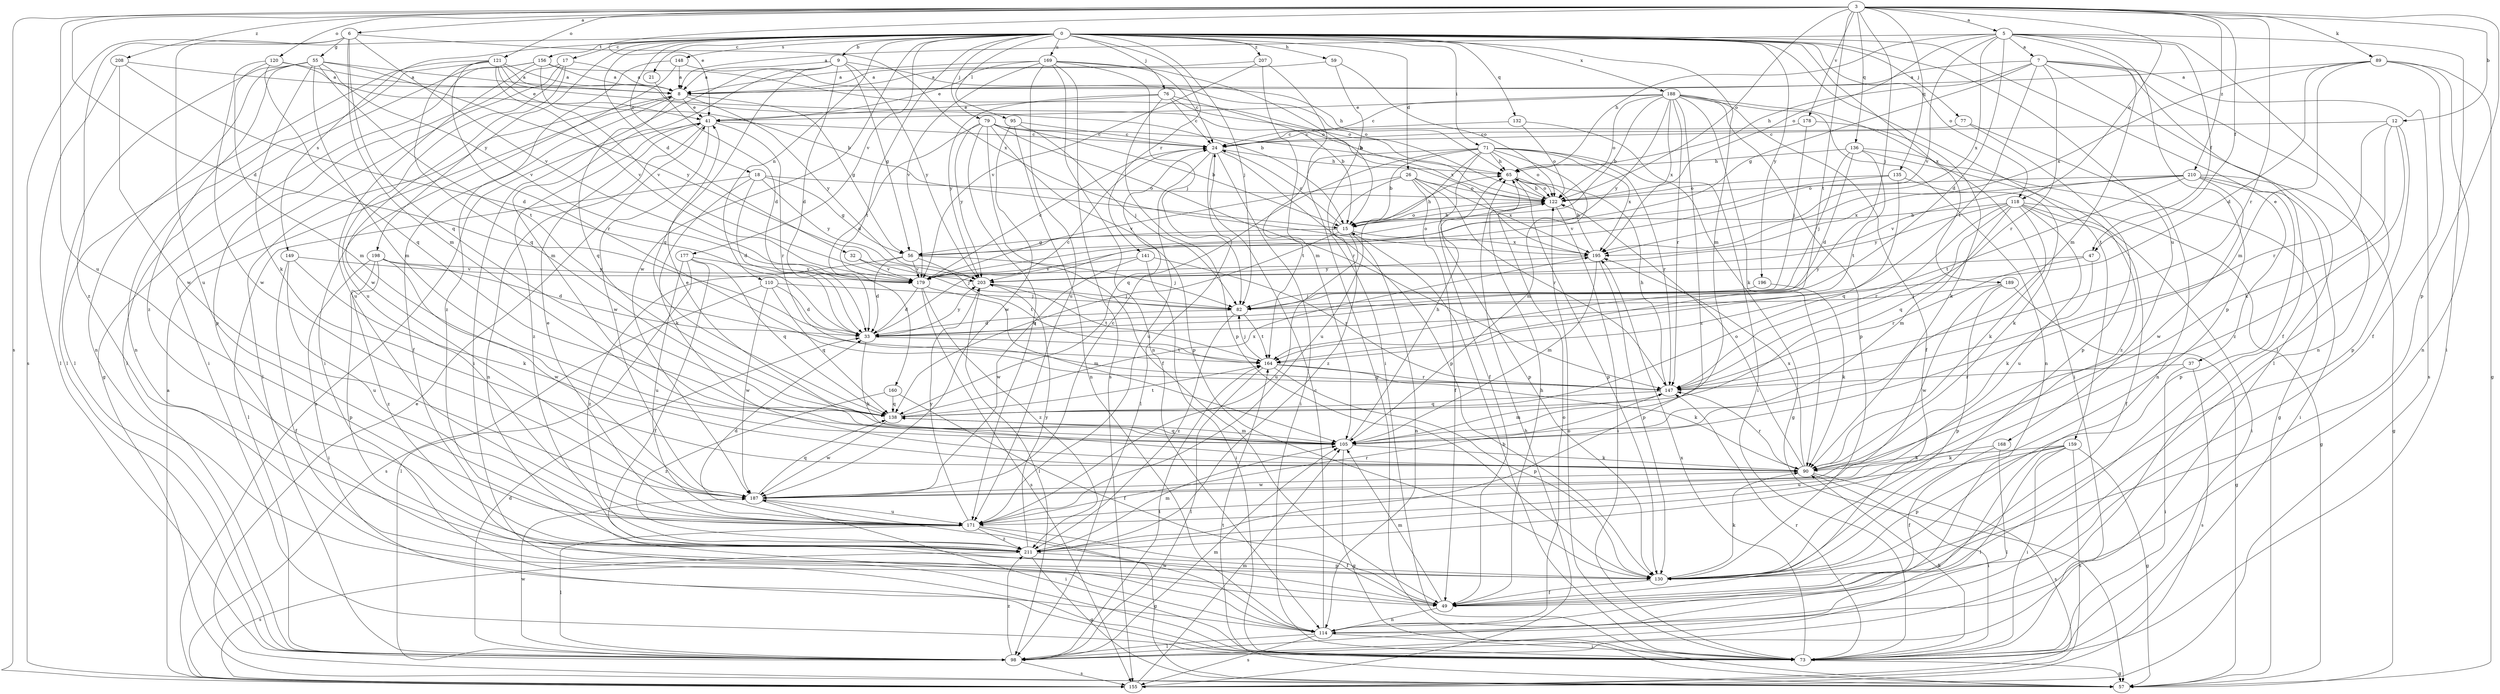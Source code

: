strict digraph  {
0;
3;
5;
6;
7;
8;
9;
12;
15;
17;
18;
21;
24;
26;
32;
33;
37;
41;
47;
49;
55;
56;
57;
59;
65;
71;
73;
76;
77;
79;
82;
89;
90;
95;
98;
105;
110;
114;
118;
120;
121;
122;
130;
132;
135;
136;
138;
141;
147;
148;
149;
155;
156;
159;
160;
164;
168;
169;
171;
177;
178;
179;
187;
188;
189;
195;
196;
198;
203;
207;
208;
210;
211;
0 -> 9  [label=b];
0 -> 17  [label=c];
0 -> 18  [label=c];
0 -> 21  [label=c];
0 -> 26  [label=d];
0 -> 32  [label=d];
0 -> 37  [label=e];
0 -> 59  [label=h];
0 -> 71  [label=i];
0 -> 76  [label=j];
0 -> 77  [label=j];
0 -> 79  [label=j];
0 -> 82  [label=j];
0 -> 95  [label=l];
0 -> 105  [label=m];
0 -> 110  [label=n];
0 -> 118  [label=o];
0 -> 132  [label=q];
0 -> 141  [label=r];
0 -> 148  [label=s];
0 -> 149  [label=s];
0 -> 156  [label=t];
0 -> 159  [label=t];
0 -> 160  [label=t];
0 -> 168  [label=u];
0 -> 169  [label=u];
0 -> 171  [label=u];
0 -> 177  [label=v];
0 -> 187  [label=w];
0 -> 188  [label=x];
0 -> 189  [label=x];
0 -> 196  [label=y];
0 -> 198  [label=y];
0 -> 207  [label=z];
3 -> 5  [label=a];
3 -> 6  [label=a];
3 -> 12  [label=b];
3 -> 33  [label=d];
3 -> 41  [label=e];
3 -> 47  [label=f];
3 -> 82  [label=j];
3 -> 89  [label=k];
3 -> 118  [label=o];
3 -> 120  [label=o];
3 -> 121  [label=o];
3 -> 122  [label=o];
3 -> 130  [label=p];
3 -> 135  [label=q];
3 -> 136  [label=q];
3 -> 147  [label=r];
3 -> 155  [label=s];
3 -> 164  [label=t];
3 -> 171  [label=u];
3 -> 178  [label=v];
3 -> 208  [label=z];
3 -> 210  [label=z];
5 -> 7  [label=a];
5 -> 8  [label=a];
5 -> 33  [label=d];
5 -> 47  [label=f];
5 -> 65  [label=h];
5 -> 73  [label=i];
5 -> 98  [label=l];
5 -> 105  [label=m];
5 -> 122  [label=o];
5 -> 130  [label=p];
5 -> 179  [label=v];
5 -> 195  [label=x];
6 -> 55  [label=g];
6 -> 105  [label=m];
6 -> 138  [label=q];
6 -> 155  [label=s];
6 -> 179  [label=v];
6 -> 195  [label=x];
6 -> 211  [label=z];
7 -> 8  [label=a];
7 -> 49  [label=f];
7 -> 56  [label=g];
7 -> 65  [label=h];
7 -> 98  [label=l];
7 -> 114  [label=n];
7 -> 147  [label=r];
7 -> 155  [label=s];
7 -> 164  [label=t];
8 -> 41  [label=e];
8 -> 49  [label=f];
8 -> 56  [label=g];
8 -> 98  [label=l];
8 -> 138  [label=q];
8 -> 203  [label=y];
9 -> 8  [label=a];
9 -> 33  [label=d];
9 -> 56  [label=g];
9 -> 65  [label=h];
9 -> 73  [label=i];
9 -> 105  [label=m];
9 -> 138  [label=q];
9 -> 203  [label=y];
12 -> 24  [label=c];
12 -> 90  [label=k];
12 -> 130  [label=p];
12 -> 147  [label=r];
12 -> 211  [label=z];
15 -> 24  [label=c];
15 -> 56  [label=g];
15 -> 65  [label=h];
15 -> 114  [label=n];
15 -> 122  [label=o];
15 -> 138  [label=q];
15 -> 171  [label=u];
15 -> 195  [label=x];
17 -> 8  [label=a];
17 -> 73  [label=i];
17 -> 130  [label=p];
17 -> 171  [label=u];
17 -> 187  [label=w];
18 -> 33  [label=d];
18 -> 56  [label=g];
18 -> 90  [label=k];
18 -> 98  [label=l];
18 -> 122  [label=o];
18 -> 203  [label=y];
21 -> 33  [label=d];
24 -> 65  [label=h];
24 -> 73  [label=i];
24 -> 98  [label=l];
24 -> 130  [label=p];
24 -> 171  [label=u];
26 -> 49  [label=f];
26 -> 122  [label=o];
26 -> 130  [label=p];
26 -> 147  [label=r];
26 -> 179  [label=v];
26 -> 195  [label=x];
26 -> 211  [label=z];
32 -> 82  [label=j];
32 -> 179  [label=v];
33 -> 24  [label=c];
33 -> 90  [label=k];
33 -> 164  [label=t];
33 -> 203  [label=y];
37 -> 73  [label=i];
37 -> 147  [label=r];
37 -> 155  [label=s];
41 -> 24  [label=c];
41 -> 114  [label=n];
41 -> 147  [label=r];
41 -> 155  [label=s];
41 -> 187  [label=w];
41 -> 211  [label=z];
47 -> 90  [label=k];
47 -> 147  [label=r];
47 -> 203  [label=y];
49 -> 65  [label=h];
49 -> 105  [label=m];
49 -> 114  [label=n];
55 -> 8  [label=a];
55 -> 90  [label=k];
55 -> 98  [label=l];
55 -> 105  [label=m];
55 -> 114  [label=n];
55 -> 164  [label=t];
55 -> 179  [label=v];
55 -> 203  [label=y];
55 -> 211  [label=z];
56 -> 33  [label=d];
56 -> 82  [label=j];
56 -> 122  [label=o];
56 -> 164  [label=t];
56 -> 179  [label=v];
56 -> 211  [label=z];
57 -> 41  [label=e];
57 -> 164  [label=t];
59 -> 8  [label=a];
59 -> 73  [label=i];
59 -> 122  [label=o];
65 -> 122  [label=o];
65 -> 130  [label=p];
71 -> 15  [label=b];
71 -> 49  [label=f];
71 -> 57  [label=g];
71 -> 65  [label=h];
71 -> 105  [label=m];
71 -> 122  [label=o];
71 -> 138  [label=q];
71 -> 147  [label=r];
71 -> 164  [label=t];
71 -> 171  [label=u];
71 -> 195  [label=x];
73 -> 15  [label=b];
73 -> 57  [label=g];
73 -> 90  [label=k];
73 -> 122  [label=o];
73 -> 147  [label=r];
73 -> 195  [label=x];
76 -> 15  [label=b];
76 -> 24  [label=c];
76 -> 41  [label=e];
76 -> 130  [label=p];
76 -> 195  [label=x];
76 -> 203  [label=y];
77 -> 24  [label=c];
77 -> 114  [label=n];
77 -> 130  [label=p];
79 -> 15  [label=b];
79 -> 24  [label=c];
79 -> 33  [label=d];
79 -> 49  [label=f];
79 -> 65  [label=h];
79 -> 130  [label=p];
79 -> 147  [label=r];
79 -> 171  [label=u];
79 -> 203  [label=y];
82 -> 33  [label=d];
82 -> 164  [label=t];
82 -> 211  [label=z];
89 -> 8  [label=a];
89 -> 33  [label=d];
89 -> 49  [label=f];
89 -> 57  [label=g];
89 -> 105  [label=m];
89 -> 114  [label=n];
89 -> 195  [label=x];
90 -> 73  [label=i];
90 -> 122  [label=o];
90 -> 147  [label=r];
90 -> 155  [label=s];
90 -> 187  [label=w];
90 -> 195  [label=x];
95 -> 24  [label=c];
95 -> 82  [label=j];
95 -> 114  [label=n];
95 -> 187  [label=w];
98 -> 33  [label=d];
98 -> 105  [label=m];
98 -> 155  [label=s];
98 -> 164  [label=t];
98 -> 187  [label=w];
98 -> 211  [label=z];
105 -> 41  [label=e];
105 -> 57  [label=g];
105 -> 65  [label=h];
105 -> 90  [label=k];
105 -> 138  [label=q];
110 -> 33  [label=d];
110 -> 82  [label=j];
110 -> 98  [label=l];
110 -> 138  [label=q];
110 -> 187  [label=w];
114 -> 24  [label=c];
114 -> 73  [label=i];
114 -> 98  [label=l];
114 -> 122  [label=o];
114 -> 155  [label=s];
114 -> 187  [label=w];
118 -> 15  [label=b];
118 -> 49  [label=f];
118 -> 57  [label=g];
118 -> 73  [label=i];
118 -> 90  [label=k];
118 -> 105  [label=m];
118 -> 138  [label=q];
118 -> 147  [label=r];
118 -> 171  [label=u];
118 -> 203  [label=y];
120 -> 8  [label=a];
120 -> 15  [label=b];
120 -> 105  [label=m];
120 -> 138  [label=q];
120 -> 187  [label=w];
121 -> 8  [label=a];
121 -> 15  [label=b];
121 -> 41  [label=e];
121 -> 98  [label=l];
121 -> 114  [label=n];
121 -> 122  [label=o];
121 -> 138  [label=q];
121 -> 147  [label=r];
121 -> 179  [label=v];
122 -> 15  [label=b];
122 -> 65  [label=h];
122 -> 73  [label=i];
130 -> 49  [label=f];
130 -> 90  [label=k];
132 -> 24  [label=c];
132 -> 73  [label=i];
132 -> 122  [label=o];
135 -> 90  [label=k];
135 -> 122  [label=o];
135 -> 138  [label=q];
135 -> 179  [label=v];
136 -> 33  [label=d];
136 -> 57  [label=g];
136 -> 65  [label=h];
136 -> 82  [label=j];
136 -> 164  [label=t];
136 -> 211  [label=z];
138 -> 105  [label=m];
138 -> 164  [label=t];
138 -> 187  [label=w];
138 -> 195  [label=x];
141 -> 73  [label=i];
141 -> 147  [label=r];
141 -> 179  [label=v];
141 -> 187  [label=w];
147 -> 65  [label=h];
147 -> 105  [label=m];
147 -> 138  [label=q];
148 -> 8  [label=a];
148 -> 73  [label=i];
148 -> 122  [label=o];
148 -> 211  [label=z];
149 -> 49  [label=f];
149 -> 90  [label=k];
149 -> 171  [label=u];
149 -> 179  [label=v];
155 -> 8  [label=a];
155 -> 65  [label=h];
155 -> 105  [label=m];
156 -> 8  [label=a];
156 -> 57  [label=g];
156 -> 98  [label=l];
156 -> 122  [label=o];
156 -> 171  [label=u];
156 -> 179  [label=v];
159 -> 57  [label=g];
159 -> 73  [label=i];
159 -> 90  [label=k];
159 -> 98  [label=l];
159 -> 130  [label=p];
159 -> 155  [label=s];
159 -> 171  [label=u];
160 -> 49  [label=f];
160 -> 138  [label=q];
160 -> 211  [label=z];
164 -> 82  [label=j];
164 -> 90  [label=k];
164 -> 98  [label=l];
164 -> 130  [label=p];
164 -> 147  [label=r];
168 -> 49  [label=f];
168 -> 90  [label=k];
168 -> 98  [label=l];
169 -> 8  [label=a];
169 -> 15  [label=b];
169 -> 24  [label=c];
169 -> 41  [label=e];
169 -> 82  [label=j];
169 -> 114  [label=n];
169 -> 155  [label=s];
169 -> 171  [label=u];
169 -> 179  [label=v];
171 -> 33  [label=d];
171 -> 41  [label=e];
171 -> 49  [label=f];
171 -> 57  [label=g];
171 -> 98  [label=l];
171 -> 147  [label=r];
171 -> 203  [label=y];
171 -> 211  [label=z];
177 -> 49  [label=f];
177 -> 138  [label=q];
177 -> 155  [label=s];
177 -> 171  [label=u];
177 -> 179  [label=v];
178 -> 24  [label=c];
178 -> 82  [label=j];
178 -> 90  [label=k];
179 -> 24  [label=c];
179 -> 33  [label=d];
179 -> 105  [label=m];
179 -> 155  [label=s];
179 -> 211  [label=z];
187 -> 24  [label=c];
187 -> 73  [label=i];
187 -> 138  [label=q];
187 -> 171  [label=u];
188 -> 15  [label=b];
188 -> 24  [label=c];
188 -> 41  [label=e];
188 -> 49  [label=f];
188 -> 73  [label=i];
188 -> 90  [label=k];
188 -> 114  [label=n];
188 -> 122  [label=o];
188 -> 130  [label=p];
188 -> 147  [label=r];
188 -> 195  [label=x];
188 -> 203  [label=y];
188 -> 211  [label=z];
189 -> 57  [label=g];
189 -> 82  [label=j];
189 -> 130  [label=p];
189 -> 187  [label=w];
195 -> 65  [label=h];
195 -> 105  [label=m];
195 -> 130  [label=p];
195 -> 203  [label=y];
196 -> 82  [label=j];
196 -> 90  [label=k];
198 -> 33  [label=d];
198 -> 73  [label=i];
198 -> 130  [label=p];
198 -> 187  [label=w];
198 -> 203  [label=y];
198 -> 211  [label=z];
203 -> 82  [label=j];
203 -> 98  [label=l];
203 -> 164  [label=t];
207 -> 8  [label=a];
207 -> 57  [label=g];
207 -> 105  [label=m];
207 -> 179  [label=v];
208 -> 8  [label=a];
208 -> 33  [label=d];
208 -> 98  [label=l];
208 -> 187  [label=w];
210 -> 57  [label=g];
210 -> 73  [label=i];
210 -> 122  [label=o];
210 -> 130  [label=p];
210 -> 164  [label=t];
210 -> 179  [label=v];
210 -> 187  [label=w];
210 -> 195  [label=x];
211 -> 57  [label=g];
211 -> 105  [label=m];
211 -> 130  [label=p];
211 -> 155  [label=s];
211 -> 203  [label=y];
}
